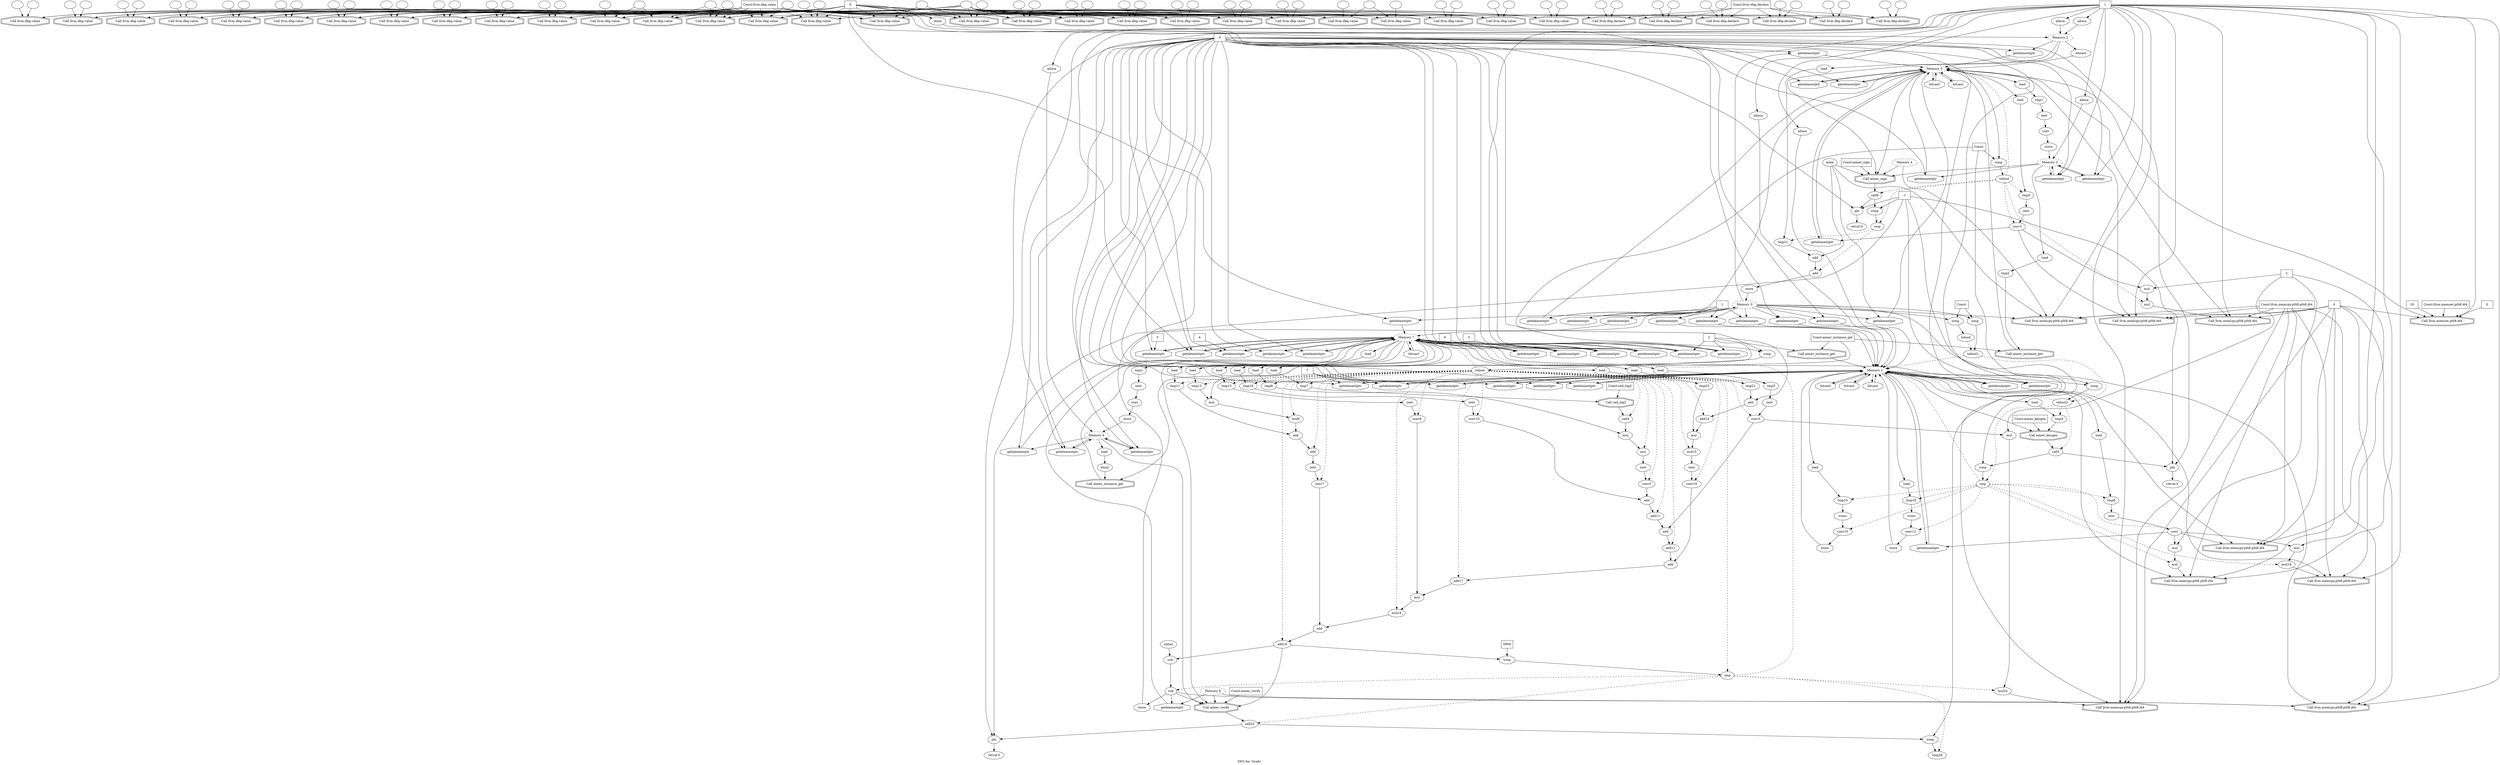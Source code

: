 digraph "DFG for 'Grafo'  "{
label="DFG for 'Grafo' ";
node_13[shape=doubleoctagon,style=solid,label="Call llvm.dbg.value"]
node_14[shape=ellipse,style=solid,label=""]
"node_14"->"node_13"
node_206[shape=doubleoctagon,style=solid,label="Call llvm.dbg.value"]
"node_14"->"node_206"
node_117[shape=doubleoctagon,style=solid,label="Call llvm.dbg.value"]
"node_14"->"node_117"
node_15[shape=ellipse,style=solid,label=""]
"node_15"->"node_13"
node_46[shape=doubleoctagon,style=solid,label="Call llvm.dbg.value"]
"node_15"->"node_46"
node_16[shape=doubleoctagon,style=solid,label="Call llvm.dbg.declare"]
node_17[shape=ellipse,style=solid,label=""]
"node_17"->"node_16"
node_18[shape=ellipse,style=solid,label=""]
"node_18"->"node_16"
node_29[shape=doubleoctagon,style=solid,label="Call aimer_instance_get"]
node_0[shape=ellipse,style=dashed,label="Memory 1"]
"node_29"->"node_0"
node_30[shape=box,style=solid,label="2"]
"node_30"->"node_29"
node_258[shape=octagon,style=solid,label="getelementptr"]
"node_30"->"node_258"
node_262[shape=octagon,style=solid,label="mul"]
"node_30"->"node_262"
node_273[shape=octagon,style=solid,label="getelementptr"]
"node_30"->"node_273"
node_287[shape=octagon,style=solid,label="add"]
"node_30"->"node_287"
node_31[shape=box,style=solid,label="Const:aimer_instance_get"]
"node_31"->"node_29"
node_140[shape=doubleoctagon,style=solid,label="Call aimer_instance_get"]
"node_31"->"node_140"
node_222[shape=doubleoctagon,style=solid,label="Call aimer_instance_get"]
"node_31"->"node_222"
node_32[shape=doubleoctagon,style=solid,label="Call llvm.dbg.value"]
node_33[shape=ellipse,style=solid,label=""]
"node_33"->"node_32"
node_34[shape=ellipse,style=solid,label=""]
"node_34"->"node_32"
node_35[shape=ellipse,style=solid,label="tobool2"]
node_41[shape=ellipse,style=solid,label="tmp4"]
"node_35"->"node_41" [style=dashed]
node_43[shape=ellipse,style=solid,label="call5"]
"node_35"->"node_43" [style=dashed]
node_48[shape=ellipse,style=solid,label="cmp"]
"node_35"->"node_48" [style=dashed]
"node_35"->"node_0" [style=dashed]
node_36[shape=octagon,style=solid,label="icmp"]
"node_36"->"node_35"
node_37[shape=box,style=solid,label="Const:"]
"node_37"->"node_36"
node_145[shape=octagon,style=solid,label="icmp"]
"node_37"->"node_145"
node_227[shape=octagon,style=solid,label="icmp"]
"node_37"->"node_227"
node_38[shape=octagon,style=solid,label="getelementptr"]
"node_38"->"node_0"
node_39[shape=box,style=solid,label="0"]
"node_39"->"node_38"
node_51[shape=octagon,style=solid,label="getelementptr"]
"node_39"->"node_51"
node_52[shape=octagon,style=solid,label="getelementptr"]
"node_39"->"node_52"
node_60[shape=octagon,style=solid,label="getelementptr"]
"node_39"->"node_60"
node_69[shape=octagon,style=solid,label="getelementptr"]
"node_39"->"node_69"
node_77[shape=octagon,style=solid,label="getelementptr"]
"node_39"->"node_77"
node_85[shape=octagon,style=solid,label="getelementptr"]
"node_39"->"node_85"
node_90[shape=octagon,style=solid,label="getelementptr"]
"node_39"->"node_90"
node_96[shape=octagon,style=solid,label="phi"]
"node_39"->"node_96"
node_188[shape=octagon,style=solid,label="phi"]
"node_39"->"node_188"
node_135[shape=octagon,style=solid,label="getelementptr"]
"node_39"->"node_135"
node_137[shape=octagon,style=solid,label="getelementptr"]
"node_39"->"node_137"
node_146[shape=octagon,style=solid,label="getelementptr"]
"node_39"->"node_146"
node_147[shape=octagon,style=solid,label="getelementptr"]
"node_39"->"node_147"
node_160[shape=octagon,style=solid,label="getelementptr"]
"node_39"->"node_160"
node_164[shape=octagon,style=solid,label="getelementptr"]
"node_39"->"node_164"
node_217[shape=octagon,style=solid,label="getelementptr"]
"node_39"->"node_217"
node_219[shape=octagon,style=solid,label="getelementptr"]
"node_39"->"node_219"
node_228[shape=octagon,style=solid,label="getelementptr"]
"node_39"->"node_228"
node_229[shape=octagon,style=solid,label="getelementptr"]
"node_39"->"node_229"
node_237[shape=octagon,style=solid,label="getelementptr"]
"node_39"->"node_237"
node_244[shape=octagon,style=solid,label="getelementptr"]
"node_39"->"node_244"
node_255[shape=octagon,style=solid,label="getelementptr"]
"node_39"->"node_255"
"node_39"->"node_258"
node_267[shape=octagon,style=solid,label="getelementptr"]
"node_39"->"node_267"
"node_39"->"node_273"
node_282[shape=octagon,style=solid,label="getelementptr"]
"node_39"->"node_282"
node_283[shape=octagon,style=solid,label="getelementptr"]
"node_39"->"node_283"
node_288[shape=octagon,style=solid,label="getelementptr"]
"node_39"->"node_288"
node_321[shape=octagon,style=solid,label="getelementptr"]
"node_39"->"node_321"
node_337[shape=octagon,style=solid,label="phi"]
"node_39"->"node_337"
node_40[shape=box,style=solid,label="7"]
"node_40"->"node_38"
"node_40"->"node_60"
"node_40"->"node_77"
node_44[shape=doubleoctagon,style=solid,label="Call aimer_keygen"]
"node_41"->"node_44"
node_42[shape=octagon,style=solid,label="load"]
"node_42"->"node_41"
node_49[shape=octagon,style=solid,label="icmp"]
"node_43"->"node_49"
"node_43"->"node_96"
"node_44"->"node_43"
node_5[shape=ellipse,style=solid,label=""]
node_4[shape=doubleoctagon,style=solid,label="Call llvm.dbg.value"]
"node_5"->"node_4"
node_19[shape=box,style=solid,label="Const:llvm.dbg.declare"]
"node_19"->"node_16"
node_20[shape=doubleoctagon,style=solid,label="Call llvm.dbg.declare"]
"node_19"->"node_20"
node_208[shape=doubleoctagon,style=solid,label="Call llvm.dbg.declare"]
"node_19"->"node_208"
node_119[shape=doubleoctagon,style=solid,label="Call llvm.dbg.declare"]
"node_19"->"node_119"
node_123[shape=doubleoctagon,style=solid,label="Call llvm.dbg.declare"]
"node_19"->"node_123"
node_126[shape=doubleoctagon,style=solid,label="Call llvm.dbg.declare"]
"node_19"->"node_126"
node_21[shape=ellipse,style=solid,label=""]
"node_21"->"node_20"
node_22[shape=ellipse,style=solid,label=""]
"node_22"->"node_20"
node_23[shape=ellipse,style=solid,label="tobool"]
node_27[shape=ellipse,style=solid,label="tobool1"]
"node_23"->"node_27" [style=dashed]
node_24[shape=octagon,style=solid,label="icmp"]
"node_24"->"node_23"
node_25[shape=ellipse,style=dashed,label="Memory 0"]
"node_25"->"node_24"
node_28[shape=octagon,style=solid,label="icmp"]
"node_25"->"node_28"
node_65[shape=octagon,style=solid,label="getelementptr"]
"node_25"->"node_65"
node_67[shape=octagon,style=solid,label="getelementptr"]
"node_25"->"node_67"
node_82[shape=octagon,style=solid,label="getelementptr"]
"node_25"->"node_82"
node_84[shape=octagon,style=solid,label="getelementptr"]
"node_25"->"node_84"
node_88[shape=octagon,style=solid,label="getelementptr"]
"node_25"->"node_88"
node_130[shape=octagon,style=solid,label="getelementptr"]
"node_25"->"node_130"
node_162[shape=octagon,style=solid,label="getelementptr"]
"node_25"->"node_162"
node_166[shape=octagon,style=solid,label="getelementptr"]
"node_25"->"node_166"
node_171[shape=octagon,style=solid,label="getelementptr"]
"node_25"->"node_171"
node_186[shape=doubleoctagon,style=solid,label="Call llvm.memcpy.p0i8.p0i8.i64"]
"node_25"->"node_186"
node_212[shape=octagon,style=solid,label="getelementptr"]
"node_25"->"node_212"
node_323[shape=octagon,style=solid,label="getelementptr"]
"node_25"->"node_323"
node_334[shape=doubleoctagon,style=solid,label="Call llvm.memcpy.p0i8.p0i8.i64"]
"node_25"->"node_334"
node_26[shape=box,style=solid,label="Const:"]
"node_26"->"node_24"
"node_26"->"node_28"
"node_27"->"node_35" [style=dashed]
"node_27"->"node_0" [style=dashed]
"node_28"->"node_27"
node_45[shape=box,style=solid,label="Const:aimer_keygen"]
"node_45"->"node_44"
node_47[shape=ellipse,style=solid,label=""]
"node_47"->"node_46"
node_53[shape=ellipse,style=solid,label="tmp8"]
"node_48"->"node_53" [style=dashed]
node_55[shape=ellipse,style=solid,label="conv"]
"node_48"->"node_55" [style=dashed]
node_61[shape=ellipse,style=solid,label="tmp10"]
"node_48"->"node_61" [style=dashed]
"node_48"->"node_0" [style=dashed]
node_63[shape=ellipse,style=solid,label="conv10"]
"node_48"->"node_63" [style=dashed]
node_71[shape=ellipse,style=solid,label="mul"]
"node_48"->"node_71" [style=dashed]
node_78[shape=ellipse,style=solid,label="tmp16"]
"node_48"->"node_78" [style=dashed]
node_80[shape=ellipse,style=solid,label="conv12"]
"node_48"->"node_80" [style=dashed]
node_92[shape=ellipse,style=solid,label="mul19"]
"node_48"->"node_92" [style=dashed]
"node_49"->"node_48"
node_50[shape=box,style=solid,label="-1"]
"node_50"->"node_49"
"node_50"->"node_96"
"node_50"->"node_188"
node_180[shape=octagon,style=solid,label="icmp"]
"node_50"->"node_180"
node_333[shape=octagon,style=solid,label="icmp"]
"node_50"->"node_333"
"node_50"->"node_337"
"node_51"->"node_0"
"node_52"->"node_0"
node_56[shape=octagon,style=solid,label="zext"]
"node_53"->"node_56"
node_54[shape=octagon,style=solid,label="load"]
"node_54"->"node_53"
node_72[shape=octagon,style=solid,label="mul"]
"node_55"->"node_72"
node_87[shape=doubleoctagon,style=solid,label="Call llvm.memcpy.p0i8.p0i8.i64"]
"node_55"->"node_87"
node_89[shape=octagon,style=solid,label="getelementptr"]
"node_55"->"node_89"
node_93[shape=octagon,style=solid,label="mul"]
"node_55"->"node_93"
"node_56"->"node_55"
node_57[shape=doubleoctagon,style=solid,label="Call llvm.dbg.value"]
node_58[shape=ellipse,style=solid,label=""]
"node_58"->"node_57"
node_59[shape=ellipse,style=solid,label=""]
"node_59"->"node_57"
"node_60"->"node_0"
node_64[shape=octagon,style=solid,label="trunc"]
"node_61"->"node_64"
node_62[shape=octagon,style=solid,label="load"]
"node_62"->"node_61"
node_12[shape=ellipse,style=solid,label=""]
node_10[shape=doubleoctagon,style=solid,label="Call llvm.dbg.value"]
"node_12"->"node_10"
node_11[shape=ellipse,style=solid,label=""]
"node_11"->"node_10"
node_8[shape=ellipse,style=solid,label=""]
"node_8"->"node_13"
"node_8"->"node_16"
"node_8"->"node_32"
"node_8"->"node_20"
"node_8"->"node_46"
"node_8"->"node_57"
"node_8"->"node_10"
"node_8"->"node_4"
node_102[shape=doubleoctagon,style=solid,label="Call llvm.dbg.value"]
"node_8"->"node_102"
"node_8"->"node_206"
"node_8"->"node_208"
node_105[shape=doubleoctagon,style=solid,label="Call llvm.dbg.value"]
"node_8"->"node_105"
node_108[shape=doubleoctagon,style=solid,label="Call llvm.dbg.value"]
"node_8"->"node_108"
node_111[shape=doubleoctagon,style=solid,label="Call llvm.dbg.value"]
"node_8"->"node_111"
node_114[shape=doubleoctagon,style=solid,label="Call llvm.dbg.value"]
"node_8"->"node_114"
"node_8"->"node_117"
"node_8"->"node_119"
"node_8"->"node_123"
"node_8"->"node_126"
node_141[shape=doubleoctagon,style=solid,label="Call llvm.dbg.value"]
"node_8"->"node_141"
node_152[shape=doubleoctagon,style=solid,label="Call llvm.dbg.value"]
"node_8"->"node_152"
node_177[shape=doubleoctagon,style=solid,label="Call llvm.dbg.value"]
"node_8"->"node_177"
node_191[shape=doubleoctagon,style=solid,label="Call llvm.dbg.value"]
"node_8"->"node_191"
node_194[shape=doubleoctagon,style=solid,label="Call llvm.dbg.value"]
"node_8"->"node_194"
node_197[shape=doubleoctagon,style=solid,label="Call llvm.dbg.value"]
"node_8"->"node_197"
node_200[shape=doubleoctagon,style=solid,label="Call llvm.dbg.value"]
"node_8"->"node_200"
node_203[shape=doubleoctagon,style=solid,label="Call llvm.dbg.value"]
"node_8"->"node_203"
node_223[shape=doubleoctagon,style=solid,label="Call llvm.dbg.value"]
"node_8"->"node_223"
node_234[shape=doubleoctagon,style=solid,label="Call llvm.dbg.value"]
"node_8"->"node_234"
node_252[shape=doubleoctagon,style=solid,label="Call llvm.dbg.value"]
"node_8"->"node_252"
node_302[shape=doubleoctagon,style=solid,label="Call llvm.dbg.value"]
"node_8"->"node_302"
node_311[shape=doubleoctagon,style=solid,label="Call llvm.dbg.value"]
"node_8"->"node_311"
node_314[shape=doubleoctagon,style=solid,label="Call llvm.dbg.value"]
"node_8"->"node_314"
node_318[shape=doubleoctagon,style=solid,label="Call llvm.dbg.value"]
"node_8"->"node_318"
node_330[shape=doubleoctagon,style=solid,label="Call llvm.dbg.value"]
"node_8"->"node_330"
node_7[shape=ellipse,style=solid,label=""]
"node_7"->"node_4"
node_6[shape=box,style=solid,label="0"]
"node_6"->"node_13"
"node_6"->"node_32"
"node_6"->"node_46"
"node_6"->"node_57"
"node_6"->"node_10"
"node_6"->"node_4"
"node_6"->"node_65"
"node_6"->"node_82"
"node_6"->"node_102"
"node_6"->"node_206"
"node_6"->"node_105"
"node_6"->"node_108"
"node_6"->"node_111"
"node_6"->"node_114"
"node_6"->"node_117"
node_122[shape=octagon,style=solid,label="store"]
"node_6"->"node_122"
"node_6"->"node_130"
"node_6"->"node_141"
"node_6"->"node_152"
"node_6"->"node_177"
"node_6"->"node_191"
"node_6"->"node_194"
"node_6"->"node_197"
"node_6"->"node_200"
"node_6"->"node_203"
"node_6"->"node_212"
"node_6"->"node_223"
"node_6"->"node_234"
"node_6"->"node_252"
"node_6"->"node_302"
"node_6"->"node_311"
"node_6"->"node_314"
"node_6"->"node_318"
"node_6"->"node_330"
node_9[shape=box,style=solid,label="Const:llvm.dbg.value"]
"node_9"->"node_13"
"node_9"->"node_32"
"node_9"->"node_46"
"node_9"->"node_57"
"node_9"->"node_10"
"node_9"->"node_4"
"node_9"->"node_102"
"node_9"->"node_206"
"node_9"->"node_105"
"node_9"->"node_108"
"node_9"->"node_111"
"node_9"->"node_114"
"node_9"->"node_117"
"node_9"->"node_141"
"node_9"->"node_152"
"node_9"->"node_177"
"node_9"->"node_191"
"node_9"->"node_194"
"node_9"->"node_197"
"node_9"->"node_200"
"node_9"->"node_203"
"node_9"->"node_223"
"node_9"->"node_234"
"node_9"->"node_252"
"node_9"->"node_302"
"node_9"->"node_311"
"node_9"->"node_314"
"node_9"->"node_318"
"node_9"->"node_330"
"node_0"->"node_36"
"node_0"->"node_38"
"node_0"->"node_42"
"node_0"->"node_44"
"node_0"->"node_51"
"node_0"->"node_52"
"node_0"->"node_54"
"node_0"->"node_60"
"node_0"->"node_62"
"node_0"->"node_69"
node_70[shape=octagon,style=solid,label="bitcast"]
"node_0"->"node_70"
node_74[shape=doubleoctagon,style=solid,label="Call llvm.memcpy.p0i8.p0i8.i64"]
"node_0"->"node_74"
"node_0"->"node_77"
node_79[shape=octagon,style=solid,label="load"]
"node_0"->"node_79"
"node_0"->"node_85"
node_86[shape=octagon,style=solid,label="bitcast"]
"node_0"->"node_86"
"node_0"->"node_87"
"node_0"->"node_89"
"node_0"->"node_90"
node_91[shape=octagon,style=solid,label="bitcast"]
"node_0"->"node_91"
node_94[shape=doubleoctagon,style=solid,label="Call llvm.memcpy.p0i8.p0i8.i64"]
"node_0"->"node_94"
node_1[shape=octagon,style=solid,label="alloca"]
"node_1"->"node_0"
node_2[shape=box,style=solid,label="1"]
"node_2"->"node_1"
node_3[shape=octagon,style=solid,label="alloca"]
"node_2"->"node_3"
"node_2"->"node_74"
"node_2"->"node_87"
"node_2"->"node_94"
node_98[shape=octagon,style=solid,label="alloca"]
"node_2"->"node_98"
node_100[shape=octagon,style=solid,label="alloca"]
"node_2"->"node_100"
node_101[shape=octagon,style=solid,label="alloca"]
"node_2"->"node_101"
"node_2"->"node_135"
"node_2"->"node_137"
node_156[shape=doubleoctagon,style=solid,label="Call llvm.memset.p0i8.i64"]
"node_2"->"node_156"
node_163[shape=doubleoctagon,style=solid,label="Call llvm.memcpy.p0i8.p0i8.i64"]
"node_2"->"node_163"
node_170[shape=doubleoctagon,style=solid,label="Call llvm.memcpy.p0i8.p0i8.i64"]
"node_2"->"node_170"
"node_2"->"node_186"
node_190[shape=octagon,style=solid,label="alloca"]
"node_2"->"node_190"
"node_2"->"node_217"
"node_2"->"node_219"
"node_2"->"node_255"
"node_2"->"node_283"
node_326[shape=doubleoctagon,style=solid,label="Call llvm.memcpy.p0i8.p0i8.i64"]
"node_2"->"node_326"
"node_2"->"node_334"
"node_3"->"node_0"
node_66[shape=octagon,style=solid,label="store"]
"node_63"->"node_66"
"node_64"->"node_63"
"node_65"->"node_0"
"node_66"->"node_0"
"node_67"->"node_0"
node_68[shape=box,style=solid,label="1"]
"node_68"->"node_67"
"node_68"->"node_84"
"node_68"->"node_88"
"node_68"->"node_162"
"node_68"->"node_166"
"node_68"->"node_323"
"node_69"->"node_0"
"node_70"->"node_0"
"node_71"->"node_74"
"node_72"->"node_71"
node_73[shape=box,style=solid,label="2"]
"node_73"->"node_72"
"node_73"->"node_93"
node_169[shape=octagon,style=solid,label="mul"]
"node_73"->"node_169"
node_325[shape=octagon,style=solid,label="mul"]
"node_73"->"node_325"
node_75[shape=box,style=solid,label="0"]
"node_75"->"node_74"
"node_75"->"node_87"
"node_75"->"node_94"
"node_75"->"node_156"
"node_75"->"node_163"
"node_75"->"node_170"
"node_75"->"node_186"
"node_75"->"node_326"
"node_75"->"node_334"
node_76[shape=box,style=solid,label="Const:llvm.memcpy.p0i8.p0i8.i64"]
"node_76"->"node_74"
"node_76"->"node_87"
"node_76"->"node_94"
"node_76"->"node_163"
"node_76"->"node_170"
"node_76"->"node_186"
"node_76"->"node_326"
"node_76"->"node_334"
"node_77"->"node_0"
node_81[shape=octagon,style=solid,label="trunc"]
"node_78"->"node_81"
"node_79"->"node_78"
node_83[shape=octagon,style=solid,label="store"]
"node_80"->"node_83"
"node_81"->"node_80"
"node_82"->"node_0"
"node_83"->"node_0"
"node_84"->"node_0"
"node_85"->"node_0"
"node_86"->"node_0"
"node_88"->"node_0"
"node_89"->"node_0"
"node_90"->"node_0"
"node_91"->"node_0"
"node_92"->"node_94"
"node_93"->"node_92"
node_95[shape=ellipse,style=solid,label="retval.0"]
"node_96"->"node_95"
node_187[shape=ellipse,style=solid,label="retval.0"]
"node_188"->"node_187"
node_189[shape=ellipse,style=dashed,label="Memory 6"]
"node_189"->"node_217"
"node_189"->"node_219"
node_221[shape=octagon,style=solid,label="load"]
"node_189"->"node_221"
"node_189"->"node_321"
node_328[shape=doubleoctagon,style=solid,label="Call aimer_verify"]
"node_189"->"node_328"
node_97[shape=ellipse,style=dashed,label="Memory 2"]
node_155[shape=octagon,style=solid,label="bitcast"]
"node_97"->"node_155"
"node_97"->"node_160"
node_174[shape=doubleoctagon,style=solid,label="Call aimer_sign"]
"node_97"->"node_174"
node_182[shape=octagon,style=solid,label="load"]
"node_97"->"node_182"
"node_98"->"node_97"
node_99[shape=ellipse,style=dashed,label="Memory 3"]
"node_99"->"node_135"
"node_99"->"node_137"
node_139[shape=octagon,style=solid,label="load"]
"node_99"->"node_139"
"node_99"->"node_164"
"node_99"->"node_174"
"node_100"->"node_99"
"node_101"->"node_97"
node_103[shape=ellipse,style=solid,label=""]
"node_103"->"node_102"
node_207[shape=ellipse,style=solid,label=""]
"node_207"->"node_206"
"node_207"->"node_330"
node_209[shape=ellipse,style=solid,label=""]
"node_209"->"node_208"
node_104[shape=ellipse,style=solid,label=""]
"node_104"->"node_102"
node_106[shape=ellipse,style=solid,label=""]
"node_106"->"node_105"
node_107[shape=ellipse,style=solid,label=""]
"node_107"->"node_105"
node_109[shape=ellipse,style=solid,label=""]
"node_109"->"node_108"
node_110[shape=ellipse,style=solid,label=""]
"node_110"->"node_108"
node_112[shape=ellipse,style=solid,label=""]
"node_112"->"node_111"
node_113[shape=ellipse,style=solid,label=""]
"node_113"->"node_111"
node_115[shape=ellipse,style=solid,label=""]
"node_115"->"node_114"
node_116[shape=ellipse,style=solid,label=""]
"node_116"->"node_114"
node_118[shape=ellipse,style=solid,label=""]
"node_118"->"node_117"
"node_118"->"node_177"
node_120[shape=ellipse,style=solid,label=""]
"node_120"->"node_119"
node_121[shape=ellipse,style=solid,label=""]
"node_121"->"node_119"
"node_122"->"node_97"
node_124[shape=ellipse,style=solid,label=""]
"node_124"->"node_123"
node_125[shape=ellipse,style=solid,label=""]
"node_125"->"node_123"
node_127[shape=ellipse,style=solid,label=""]
"node_127"->"node_126"
node_128[shape=ellipse,style=solid,label=""]
"node_128"->"node_126"
node_129[shape=ellipse,style=dashed,label="Memory 5"]
node_132[shape=octagon,style=solid,label="load"]
"node_129"->"node_132"
"node_129"->"node_145"
"node_129"->"node_146"
"node_129"->"node_147"
node_149[shape=octagon,style=solid,label="load"]
"node_129"->"node_149"
"node_129"->"node_156"
node_161[shape=octagon,style=solid,label="bitcast"]
"node_129"->"node_161"
"node_129"->"node_163"
node_165[shape=octagon,style=solid,label="bitcast"]
"node_129"->"node_165"
node_167[shape=octagon,style=solid,label="getelementptr"]
"node_129"->"node_167"
"node_129"->"node_170"
"node_129"->"node_174"
"node_130"->"node_129"
node_131[shape=ellipse,style=solid,label="tmp1"]
node_134[shape=octagon,style=solid,label="zext"]
"node_131"->"node_134"
"node_132"->"node_131"
node_133[shape=ellipse,style=solid,label="conv"]
node_136[shape=octagon,style=solid,label="store"]
"node_133"->"node_136"
"node_134"->"node_133"
"node_135"->"node_99"
"node_136"->"node_99"
"node_137"->"node_99"
node_138[shape=ellipse,style=solid,label="tmp2"]
"node_138"->"node_140"
"node_139"->"node_138"
"node_140"->"node_129"
node_142[shape=ellipse,style=solid,label=""]
"node_142"->"node_141"
node_143[shape=ellipse,style=solid,label=""]
"node_143"->"node_141"
node_144[shape=ellipse,style=solid,label="tobool"]
"node_144"->"node_129" [style=dashed]
node_148[shape=ellipse,style=solid,label="tmp5"]
"node_144"->"node_148" [style=dashed]
node_150[shape=ellipse,style=solid,label="conv3"]
"node_144"->"node_150" [style=dashed]
node_168[shape=ellipse,style=solid,label="mul"]
"node_144"->"node_168" [style=dashed]
node_173[shape=ellipse,style=solid,label="call8"]
"node_144"->"node_173" [style=dashed]
node_179[shape=ellipse,style=solid,label="cmp"]
"node_144"->"node_179" [style=dashed]
"node_145"->"node_144"
"node_146"->"node_129"
"node_147"->"node_129"
node_151[shape=octagon,style=solid,label="zext"]
"node_148"->"node_151"
"node_149"->"node_148"
"node_150"->"node_163"
"node_150"->"node_167"
"node_150"->"node_169"
"node_151"->"node_150"
node_153[shape=ellipse,style=solid,label=""]
"node_153"->"node_152"
node_154[shape=ellipse,style=solid,label=""]
"node_154"->"node_152"
"node_155"->"node_129"
node_157[shape=box,style=solid,label="0"]
"node_157"->"node_156"
node_158[shape=box,style=solid,label="16"]
"node_158"->"node_156"
node_159[shape=box,style=solid,label="Const:llvm.memset.p0i8.i64"]
"node_159"->"node_156"
"node_160"->"node_129"
"node_161"->"node_129"
"node_162"->"node_129"
"node_164"->"node_129"
"node_165"->"node_129"
"node_166"->"node_129"
"node_167"->"node_129"
"node_168"->"node_170"
"node_169"->"node_168"
"node_171"->"node_129"
node_172[shape=ellipse,style=solid,label="mlen"]
"node_172"->"node_171"
"node_172"->"node_174"
node_184[shape=octagon,style=solid,label="add"]
"node_172"->"node_184"
"node_172"->"node_186"
"node_173"->"node_188"
"node_173"->"node_180"
"node_174"->"node_173"
node_175[shape=ellipse,style=dashed,label="Memory 4"]
"node_175"->"node_174"
"node_175"->"node_186"
node_176[shape=box,style=solid,label="Const:aimer_sign"]
"node_176"->"node_174"
node_178[shape=ellipse,style=solid,label=""]
"node_178"->"node_177"
node_181[shape=ellipse,style=solid,label="tmp21"]
"node_179"->"node_181" [style=dashed]
node_183[shape=ellipse,style=solid,label="add"]
"node_179"->"node_183" [style=dashed]
"node_180"->"node_179"
"node_181"->"node_184"
"node_182"->"node_181"
node_185[shape=octagon,style=solid,label="store"]
"node_183"->"node_185"
"node_184"->"node_183"
"node_185"->"node_25"
"node_190"->"node_189"
node_192[shape=ellipse,style=solid,label=""]
"node_192"->"node_191"
node_193[shape=ellipse,style=solid,label=""]
"node_193"->"node_191"
node_195[shape=ellipse,style=solid,label=""]
"node_195"->"node_194"
node_196[shape=ellipse,style=solid,label=""]
"node_196"->"node_194"
node_198[shape=ellipse,style=solid,label=""]
"node_198"->"node_197"
"node_198"->"node_314"
node_199[shape=ellipse,style=solid,label=""]
"node_199"->"node_197"
node_201[shape=ellipse,style=solid,label=""]
"node_201"->"node_200"
node_202[shape=ellipse,style=solid,label=""]
"node_202"->"node_200"
node_204[shape=ellipse,style=solid,label=""]
"node_204"->"node_203"
node_205[shape=ellipse,style=solid,label=""]
"node_205"->"node_203"
node_210[shape=ellipse,style=solid,label=""]
"node_210"->"node_208"
node_211[shape=ellipse,style=dashed,label="Memory 7"]
node_214[shape=octagon,style=solid,label="load"]
"node_211"->"node_214"
"node_211"->"node_227"
"node_211"->"node_228"
"node_211"->"node_229"
node_231[shape=octagon,style=solid,label="load"]
"node_211"->"node_231"
"node_211"->"node_237"
node_240[shape=octagon,style=solid,label="load"]
"node_211"->"node_240"
"node_211"->"node_244"
node_247[shape=octagon,style=solid,label="load"]
"node_211"->"node_247"
"node_211"->"node_255"
node_257[shape=octagon,style=solid,label="load"]
"node_211"->"node_257"
"node_211"->"node_258"
node_260[shape=octagon,style=solid,label="load"]
"node_211"->"node_260"
"node_211"->"node_267"
node_270[shape=octagon,style=solid,label="load"]
"node_211"->"node_270"
"node_211"->"node_273"
node_275[shape=octagon,style=solid,label="load"]
"node_211"->"node_275"
"node_211"->"node_282"
"node_211"->"node_283"
node_285[shape=octagon,style=solid,label="load"]
"node_211"->"node_285"
"node_211"->"node_288"
node_291[shape=octagon,style=solid,label="load"]
"node_211"->"node_291"
node_322[shape=octagon,style=solid,label="bitcast"]
"node_211"->"node_322"
"node_211"->"node_326"
"node_211"->"node_328"
"node_212"->"node_211"
node_213[shape=ellipse,style=solid,label="tmp1"]
node_216[shape=octagon,style=solid,label="zext"]
"node_213"->"node_216"
"node_214"->"node_213"
node_215[shape=ellipse,style=solid,label="conv"]
node_218[shape=octagon,style=solid,label="store"]
"node_215"->"node_218"
"node_216"->"node_215"
"node_217"->"node_189"
"node_218"->"node_189"
"node_219"->"node_189"
node_220[shape=ellipse,style=solid,label="tmp2"]
"node_220"->"node_222"
"node_221"->"node_220"
"node_222"->"node_211"
node_224[shape=ellipse,style=solid,label=""]
"node_224"->"node_223"
node_225[shape=ellipse,style=solid,label=""]
"node_225"->"node_223"
node_226[shape=ellipse,style=solid,label="tobool"]
"node_226"->"node_211" [style=dashed]
node_230[shape=ellipse,style=solid,label="tmp5"]
"node_226"->"node_230" [style=dashed]
node_232[shape=ellipse,style=solid,label="conv3"]
"node_226"->"node_232" [style=dashed]
node_239[shape=ellipse,style=solid,label="tmp7"]
"node_226"->"node_239" [style=dashed]
node_241[shape=ellipse,style=solid,label="call4"]
"node_226"->"node_241" [style=dashed]
node_246[shape=ellipse,style=solid,label="tmp9"]
"node_226"->"node_246" [style=dashed]
node_248[shape=ellipse,style=solid,label="mul"]
"node_226"->"node_248" [style=dashed]
node_250[shape=ellipse,style=solid,label="conv5"]
"node_226"->"node_250" [style=dashed]
node_256[shape=ellipse,style=solid,label="tmp11"]
"node_226"->"node_256" [style=dashed]
node_259[shape=ellipse,style=solid,label="tmp13"]
"node_226"->"node_259" [style=dashed]
node_261[shape=ellipse,style=solid,label="mul6"]
"node_226"->"node_261" [style=dashed]
node_263[shape=ellipse,style=solid,label="add"]
"node_226"->"node_263" [style=dashed]
node_265[shape=ellipse,style=solid,label="conv7"]
"node_226"->"node_265" [style=dashed]
node_269[shape=ellipse,style=solid,label="tmp15"]
"node_226"->"node_269" [style=dashed]
node_271[shape=ellipse,style=solid,label="conv8"]
"node_226"->"node_271" [style=dashed]
node_274[shape=ellipse,style=solid,label="tmp18"]
"node_226"->"node_274" [style=dashed]
node_276[shape=ellipse,style=solid,label="conv10"]
"node_226"->"node_276" [style=dashed]
node_278[shape=ellipse,style=solid,label="add11"]
"node_226"->"node_278" [style=dashed]
node_280[shape=ellipse,style=solid,label="add12"]
"node_226"->"node_280" [style=dashed]
node_284[shape=ellipse,style=solid,label="tmp21"]
"node_226"->"node_284" [style=dashed]
node_286[shape=ellipse,style=solid,label="add14"]
"node_226"->"node_286" [style=dashed]
node_290[shape=ellipse,style=solid,label="tmp23"]
"node_226"->"node_290" [style=dashed]
node_292[shape=ellipse,style=solid,label="mul15"]
"node_226"->"node_292" [style=dashed]
node_294[shape=ellipse,style=solid,label="conv16"]
"node_226"->"node_294" [style=dashed]
node_296[shape=ellipse,style=solid,label="add17"]
"node_226"->"node_296" [style=dashed]
node_298[shape=ellipse,style=solid,label="mul18"]
"node_226"->"node_298" [style=dashed]
node_300[shape=ellipse,style=solid,label="add19"]
"node_226"->"node_300" [style=dashed]
node_305[shape=ellipse,style=solid,label="cmp"]
"node_226"->"node_305" [style=dashed]
"node_227"->"node_226"
"node_228"->"node_211"
"node_229"->"node_211"
node_233[shape=octagon,style=solid,label="zext"]
"node_230"->"node_233"
"node_231"->"node_230"
node_281[shape=octagon,style=solid,label="add"]
"node_232"->"node_281"
"node_232"->"node_325"
"node_233"->"node_232"
node_235[shape=ellipse,style=solid,label=""]
"node_235"->"node_234"
node_236[shape=ellipse,style=solid,label=""]
"node_236"->"node_234"
"node_237"->"node_211"
node_238[shape=box,style=solid,label="6"]
"node_238"->"node_237"
node_242[shape=doubleoctagon,style=solid,label="Call ceil_log2"]
"node_239"->"node_242"
"node_240"->"node_239"
node_249[shape=octagon,style=solid,label="mul"]
"node_241"->"node_249"
"node_242"->"node_241"
node_243[shape=box,style=solid,label="Const:ceil_log2"]
"node_243"->"node_242"
"node_244"->"node_211"
node_245[shape=box,style=solid,label="3"]
"node_245"->"node_244"
"node_246"->"node_249"
"node_247"->"node_246"
node_251[shape=octagon,style=solid,label="zext"]
"node_248"->"node_251"
"node_249"->"node_248"
node_279[shape=octagon,style=solid,label="add"]
"node_250"->"node_279"
"node_251"->"node_250"
node_253[shape=ellipse,style=solid,label=""]
"node_253"->"node_252"
node_254[shape=ellipse,style=solid,label=""]
"node_254"->"node_252"
"node_255"->"node_211"
node_264[shape=octagon,style=solid,label="add"]
"node_256"->"node_264"
"node_257"->"node_256"
"node_258"->"node_211"
"node_259"->"node_262"
"node_260"->"node_259"
"node_261"->"node_264"
"node_262"->"node_261"
node_266[shape=octagon,style=solid,label="zext"]
"node_263"->"node_266"
"node_264"->"node_263"
node_301[shape=octagon,style=solid,label="add"]
"node_265"->"node_301"
"node_266"->"node_265"
"node_267"->"node_211"
node_268[shape=box,style=solid,label="5"]
"node_268"->"node_267"
node_272[shape=octagon,style=solid,label="zext"]
"node_269"->"node_272"
"node_270"->"node_269"
node_299[shape=octagon,style=solid,label="mul"]
"node_271"->"node_299"
"node_272"->"node_271"
"node_273"->"node_211"
node_277[shape=octagon,style=solid,label="zext"]
"node_274"->"node_277"
"node_275"->"node_274"
"node_276"->"node_279"
"node_277"->"node_276"
"node_278"->"node_281"
"node_279"->"node_278"
node_297[shape=octagon,style=solid,label="add"]
"node_280"->"node_297"
"node_281"->"node_280"
"node_282"->"node_211"
"node_283"->"node_211"
"node_284"->"node_287"
"node_285"->"node_284"
node_293[shape=octagon,style=solid,label="mul"]
"node_286"->"node_293"
"node_287"->"node_286"
"node_288"->"node_211"
node_289[shape=box,style=solid,label="4"]
"node_289"->"node_288"
"node_290"->"node_293"
"node_291"->"node_290"
node_295[shape=octagon,style=solid,label="zext"]
"node_292"->"node_295"
"node_293"->"node_292"
"node_294"->"node_297"
"node_295"->"node_294"
"node_296"->"node_299"
"node_297"->"node_296"
"node_298"->"node_301"
"node_299"->"node_298"
node_306[shape=octagon,style=solid,label="icmp"]
"node_300"->"node_306"
node_309[shape=octagon,style=solid,label="sub"]
"node_300"->"node_309"
"node_300"->"node_328"
"node_301"->"node_300"
node_303[shape=ellipse,style=solid,label=""]
"node_303"->"node_302"
node_304[shape=ellipse,style=solid,label=""]
"node_304"->"node_302"
"node_305"->"node_211" [style=dashed]
node_308[shape=ellipse,style=solid,label="sub"]
"node_305"->"node_308" [style=dashed]
node_324[shape=ellipse,style=solid,label="mul24"]
"node_305"->"node_324" [style=dashed]
node_327[shape=ellipse,style=solid,label="call25"]
"node_305"->"node_327" [style=dashed]
node_332[shape=ellipse,style=solid,label="cmp26"]
"node_305"->"node_332" [style=dashed]
"node_306"->"node_305"
node_307[shape=box,style=solid,label="5904"]
"node_307"->"node_306"
node_316[shape=octagon,style=solid,label="getelementptr"]
"node_308"->"node_316"
"node_308"->"node_328"
"node_308"->"node_334"
node_335[shape=octagon,style=solid,label="store"]
"node_308"->"node_335"
"node_309"->"node_308"
node_310[shape=ellipse,style=solid,label="smlen"]
"node_310"->"node_309"
node_312[shape=ellipse,style=solid,label=""]
"node_312"->"node_311"
node_313[shape=ellipse,style=solid,label=""]
"node_313"->"node_311"
node_315[shape=ellipse,style=solid,label=""]
"node_315"->"node_314"
"node_316"->"node_211"
node_317[shape=ellipse,style=dashed,label="Memory 8"]
"node_317"->"node_316"
"node_317"->"node_328"
"node_317"->"node_334"
node_319[shape=ellipse,style=solid,label=""]
"node_319"->"node_318"
node_320[shape=ellipse,style=solid,label=""]
"node_320"->"node_318"
"node_321"->"node_211"
"node_322"->"node_211"
"node_323"->"node_211"
"node_324"->"node_326"
"node_325"->"node_324"
"node_327"->"node_333"
"node_327"->"node_337"
"node_328"->"node_327"
node_329[shape=box,style=solid,label="Const:aimer_verify"]
"node_329"->"node_328"
node_331[shape=ellipse,style=solid,label=""]
"node_331"->"node_330"
"node_333"->"node_332"
"node_335"->"node_25"
node_336[shape=ellipse,style=solid,label="retval.0"]
"node_337"->"node_336"
}

